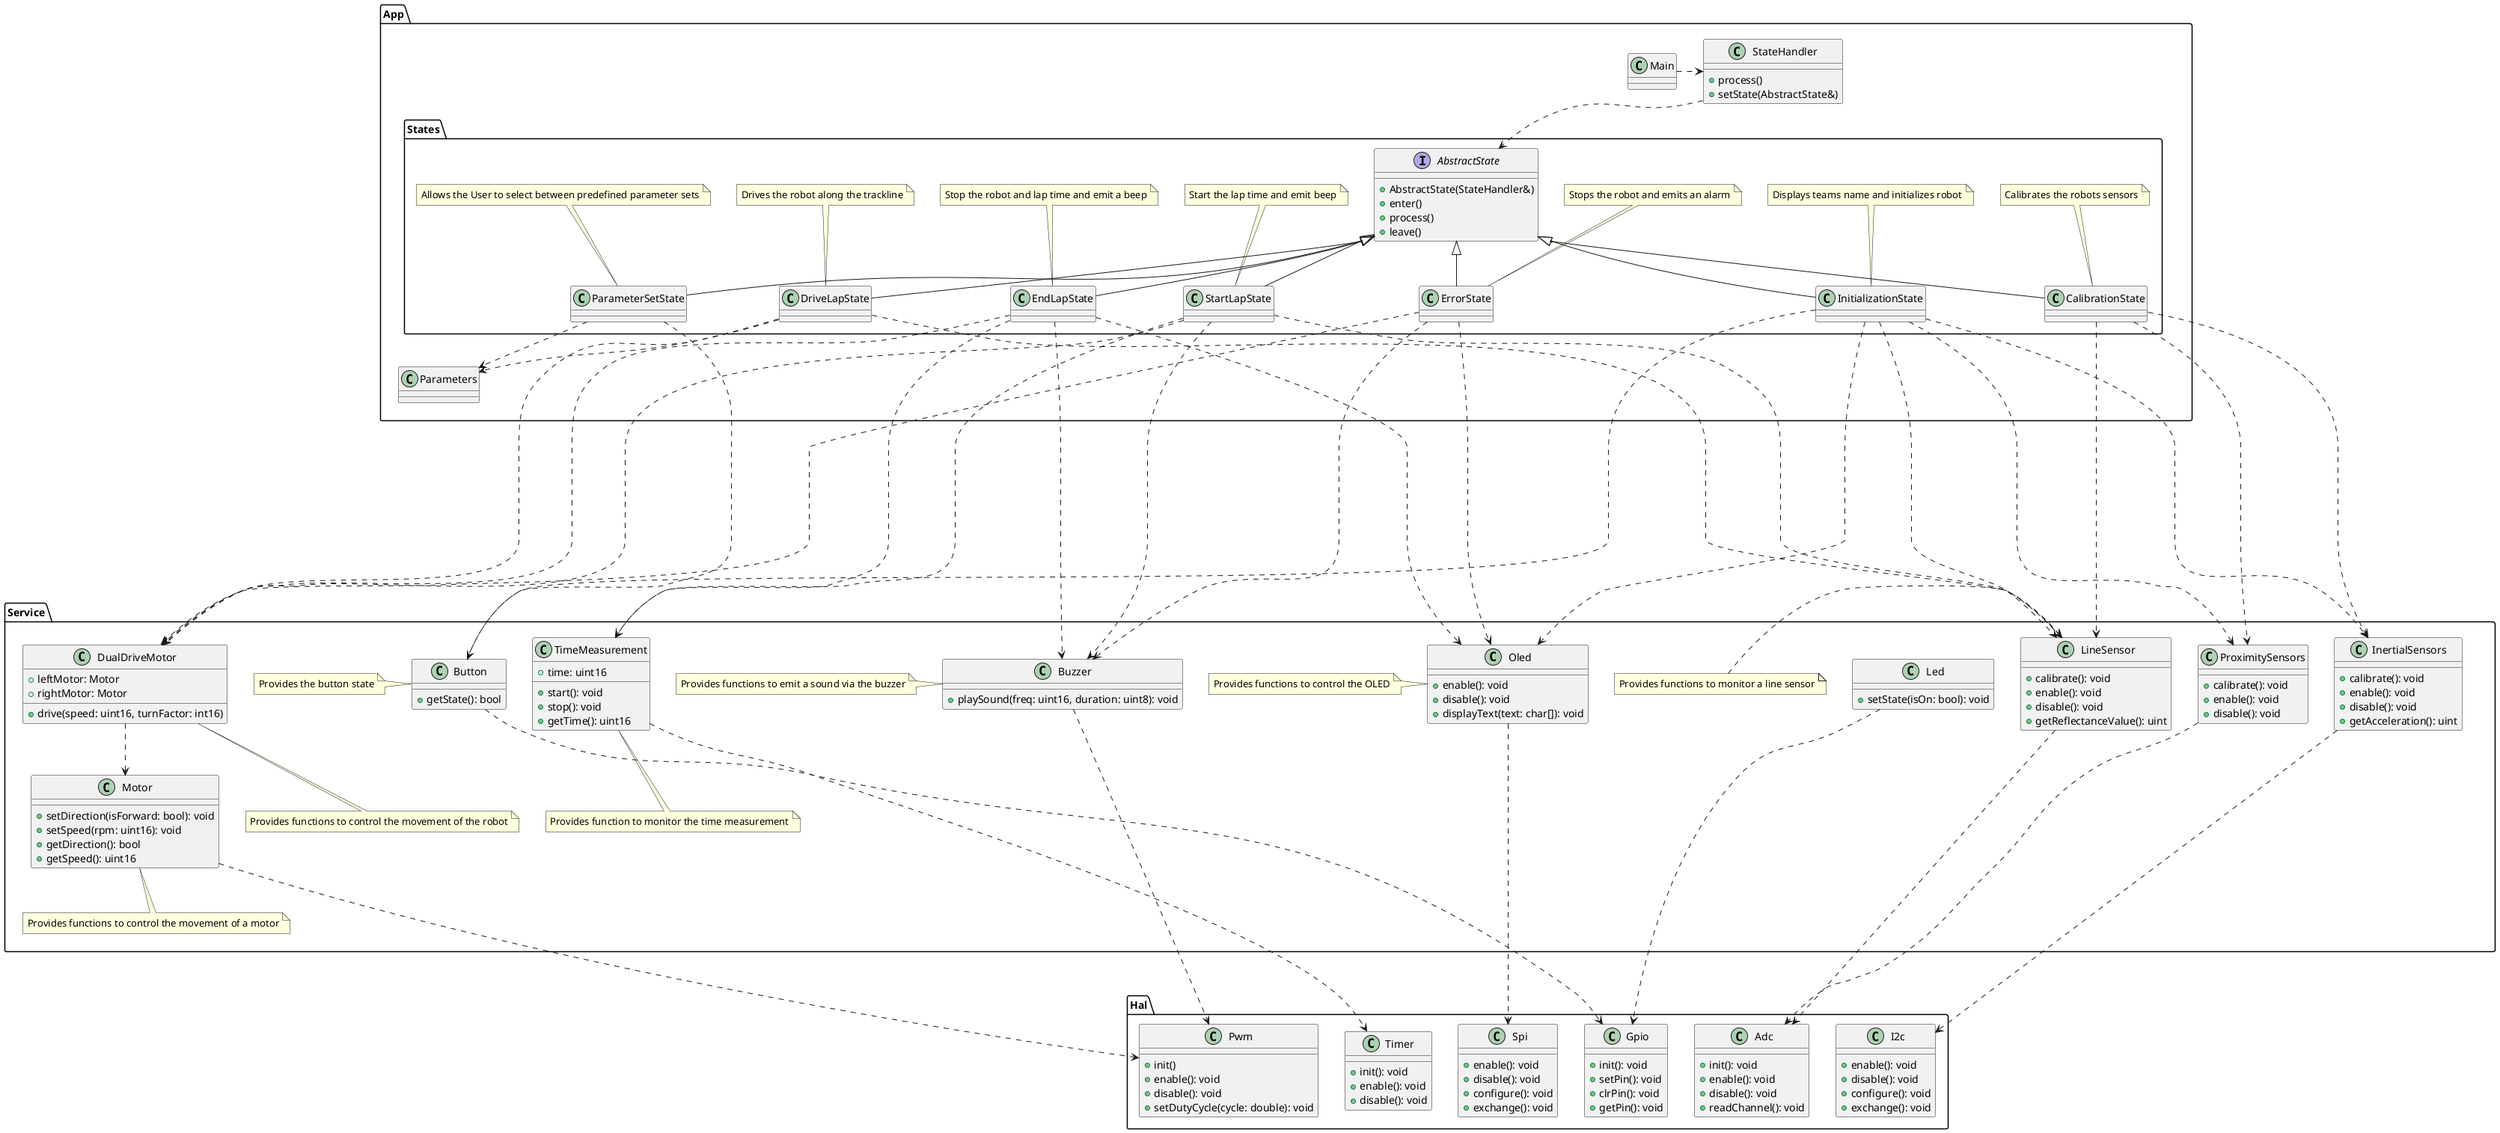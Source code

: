 @startuml
top to bottom direction

package App
{
    class Main
    {

    }
    
    class StateHandler
    {
        +process()
        +setState(AbstractState&)
    }

    class Parameters
    {

    }

    package States
    {
        interface AbstractState
        {
            +AbstractState(StateHandler&)
            +enter()
            +process()
            +leave()
        }

        class InitializationState
        {

        }
        note top: Displays teams name and initializes robot

        class StartLapState
        {

        }
        note top: Start the lap time and emit beep

        class EndLapState
        {

        }
        note top: Stop the robot and lap time and emit a beep

        class DriveLapState
        {

        }
        note top: Drives the robot along the trackline

        class ParameterSetState
        {

        }
        note top: Allows the User to select between predefined parameter sets

        class ErrorState
        {

        }
        note top: Stops the robot and emits an alarm

        class CalibrationState
        {

        }
        note top: Calibrates the robots sensors
    }
}

package Service
{
    class Button
    {
        +getState(): bool
    }
    note left: Provides the button state

    class Led
    {
        +setState(isOn: bool): void
    }

    class TimeMeasurement
    {
        +time: uint16
        +start(): void
        +stop(): void
        +getTime(): uint16
    }
    note bottom: Provides function to monitor the time measurement

    class Motor
    {
        +setDirection(isForward: bool): void
        +setSpeed(rpm: uint16): void
        +getDirection(): bool
        +getSpeed(): uint16
    }
    note bottom: Provides functions to control the movement of a motor

    class DualDriveMotor
    {
        +leftMotor: Motor
        +rightMotor: Motor
        +drive(speed: uint16, turnFactor: int16)
    }
    note bottom: Provides functions to control the movement of the robot

    class Buzzer
    {
        +playSound(freq: uint16, duration: uint8): void
    }
    note left: Provides functions to emit a sound via the buzzer

    class Oled
    {
        +enable(): void
        +disable(): void
        +displayText(text: char[]): void
    }
    note left: Provides functions to control the OLED

    class LineSensor
    {
        +calibrate(): void
        +enable(): void
        +disable(): void
        +getReflectanceValue(): uint
    }
    note left: Provides functions to monitor a line sensor

    class ProximitySensors
    {
        +calibrate(): void
        +enable(): void
        +disable(): void
    }

    class InertialSensors
    {
        +calibrate(): void
        +enable(): void
        +disable(): void
        +getAcceleration(): uint
    }
}

package Hal
{
    class Spi
    {
        +enable(): void
        +disable(): void
        +configure(): void
        +exchange(): void
    }

    class Gpio
    {
        +init(): void
        +setPin(): void
        +clrPin(): void
        +getPin(): void
    }

    class Pwm
    {
        +init()
        +enable(): void
        +disable(): void
        +setDutyCycle(cycle: double): void
    }

    class Timer
    {
        +init(): void
        +enable(): void
        +disable(): void
    }

    class Adc
    {
        +init(): void
        +enable(): void
        +disable(): void
        +readChannel(): void
    }

    class I2c
    {
        +enable(): void
        +disable(): void
        +configure(): void
        +exchange(): void
    }
}



AbstractState <|-- InitializationState
AbstractState <|-- StartLapState
AbstractState <|-- EndLapState
AbstractState <|-- DriveLapState
AbstractState <|-- ParameterSetState
AbstractState <|-- CalibrationState
AbstractState <|-- ErrorState

InitializationState .d.........> Oled
InitializationState .d...........> LineSensor
InitializationState .d..> ProximitySensors
InitializationState .d.> InertialSensors
InitializationState .d.> Button

StartLapState .d....> DualDriveMotor
StartLapState .d.> LineSensor
StartLapState .d.> TimeMeasurement
StartLapState .d.> Buzzer

EndLapState .d.> TimeMeasurement
EndLapState .d.> DualDriveMotor
EndLapState .d.> Buzzer
EndLapState .d.> Oled

DriveLapState .d.> DualDriveMotor
DriveLapState .d.> LineSensor
DriveLapState .d.> Parameters

ParameterSetState .d.> Parameters
ParameterSetState .d.> Button

CalibrationState .d.> LineSensor
CalibrationState .d.> ProximitySensors
CalibrationState .d.> InertialSensors

ErrorState .d.> DualDriveMotor
ErrorState .d.> Buzzer
ErrorState .d.> Oled

DualDriveMotor ..> Motor

StateHandler .d.> AbstractState

Main .r.> StateHandler

Button .d....> Gpio
Motor .d.> Pwm
Buzzer .d....> Pwm
Led .d.> Gpio
Oled .d.> Spi
TimeMeasurement .d.> Timer
LineSensor .d.> Adc
ProximitySensors .d.> Adc
InertialSensors .d.> I2c

App -[hidden]down- Service
Parameters ---[hidden]down--- Button
StateHandler -[hidden]down- Service

@enduml
